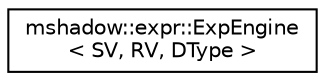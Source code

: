 digraph "Graphical Class Hierarchy"
{
 // LATEX_PDF_SIZE
  edge [fontname="Helvetica",fontsize="10",labelfontname="Helvetica",labelfontsize="10"];
  node [fontname="Helvetica",fontsize="10",shape=record];
  rankdir="LR";
  Node0 [label="mshadow::expr::ExpEngine\l\< SV, RV, DType \>",height=0.2,width=0.4,color="black", fillcolor="white", style="filled",URL="$structmshadow_1_1expr_1_1ExpEngine.html",tooltip="the engine that dispatches simple operations"];
}
